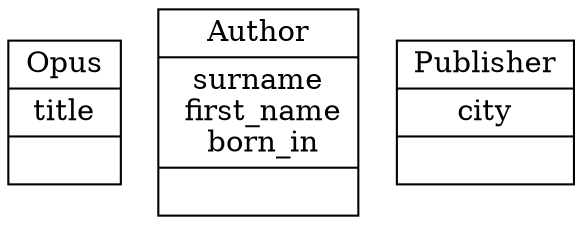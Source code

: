 digraph{
Opus[shape=record label="{Opus|title\n | }" ]
Author[shape=record label="{Author|surname\n first_name\n born_in\n | }" ]
Publisher[shape=record label="{Publisher|city\n | }" ]

}